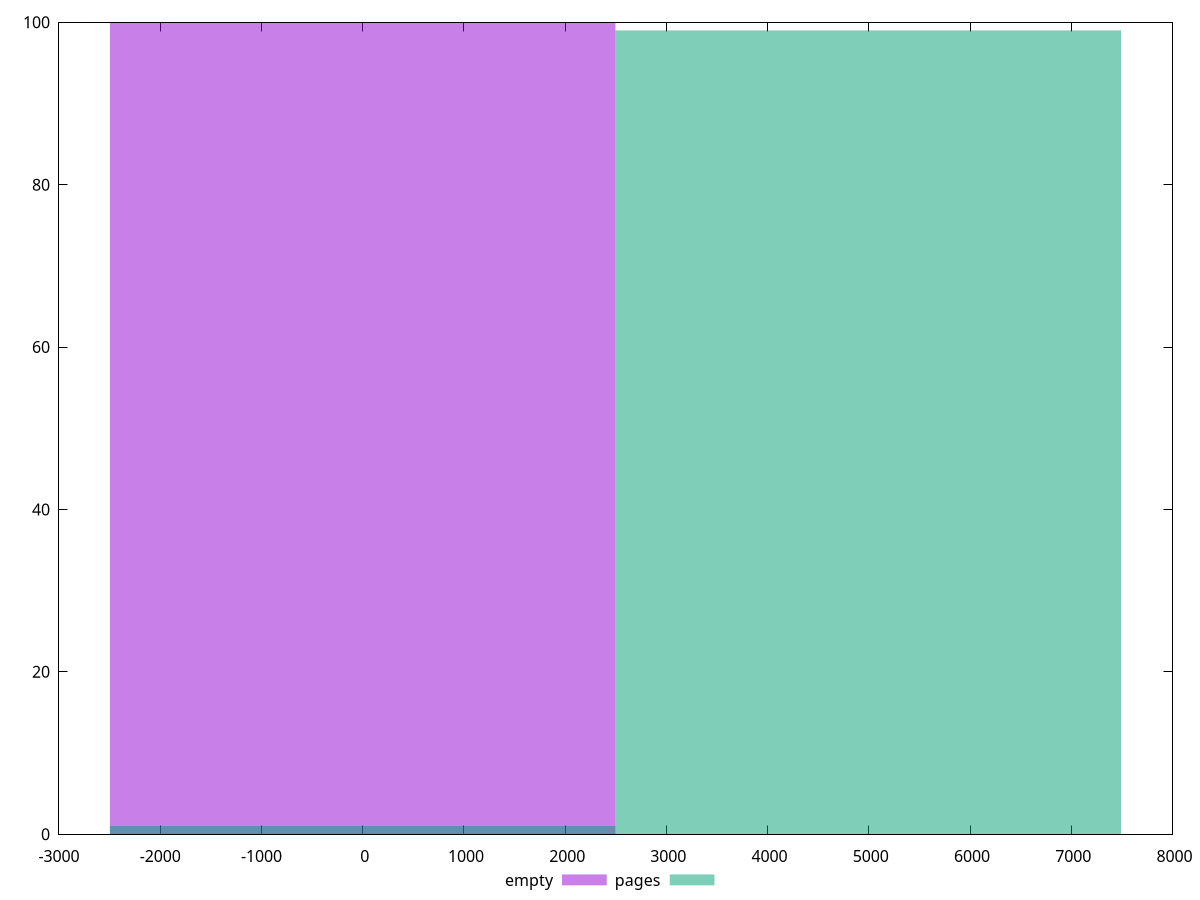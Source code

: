 reset
set terminal svg size 640, 500 enhanced background rgb 'white'
set output "reprap/unused-javascript/comparison/histogram/0_vs_1.svg"

$empty <<EOF
0 100
EOF

$pages <<EOF
4994.092896138371 99
0 1
EOF

set key outside below
set boxwidth 4994.092896138371
set yrange [0:100]
set style fill transparent solid 0.5 noborder

plot \
  $empty title "empty" with boxes, \
  $pages title "pages" with boxes, \


reset